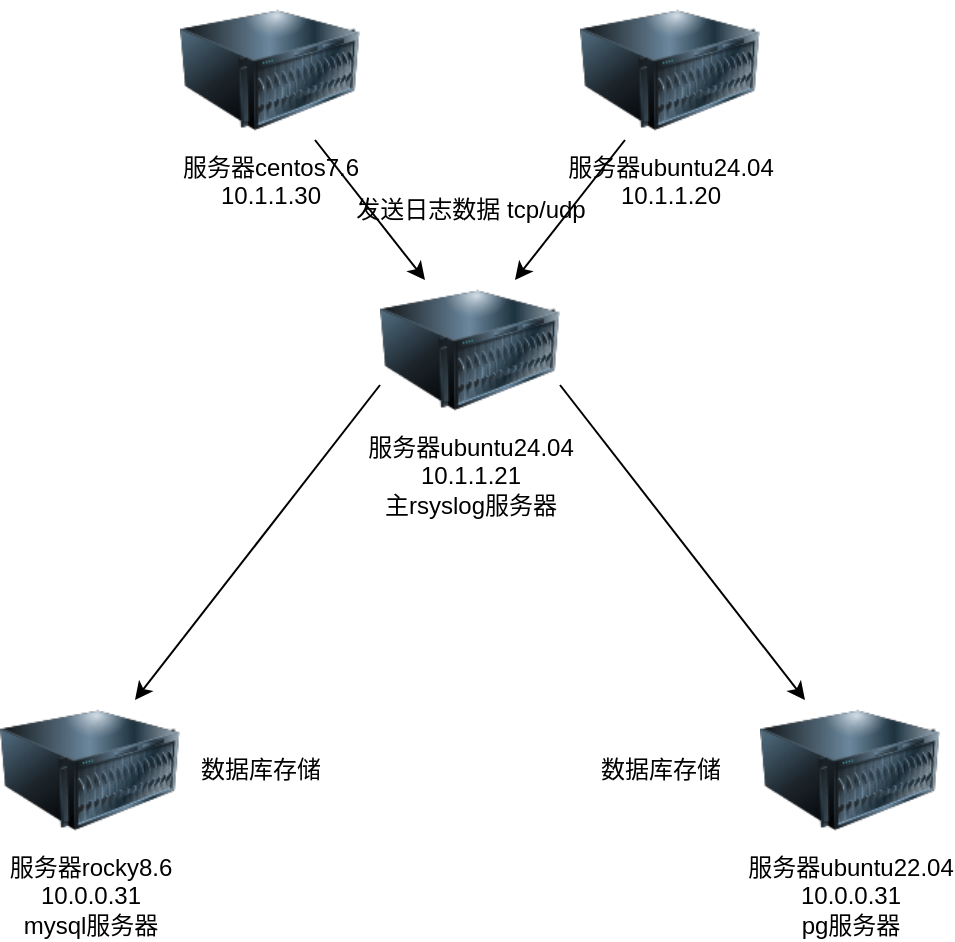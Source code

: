 <mxfile version="24.4.0" type="github">
  <diagram name="第 1 页" id="3GK4XjDo3rnSE49FeAwm">
    <mxGraphModel dx="943" dy="550" grid="1" gridSize="10" guides="1" tooltips="1" connect="1" arrows="1" fold="1" page="1" pageScale="1" pageWidth="827" pageHeight="1169" math="0" shadow="0">
      <root>
        <mxCell id="0" />
        <mxCell id="1" parent="0" />
        <mxCell id="2FWtVGp8L67Mfe2lLaM1-1" value="服务器ubuntu24.04&lt;br&gt;10.1.1.20" style="image;html=1;image=img/lib/clip_art/computers/Server_128x128.png" vertex="1" parent="1">
          <mxGeometry x="440" y="290" width="90" height="70" as="geometry" />
        </mxCell>
        <mxCell id="2FWtVGp8L67Mfe2lLaM1-2" value="服务器centos7.6&lt;br&gt;10.1.1.30" style="image;html=1;image=img/lib/clip_art/computers/Server_128x128.png" vertex="1" parent="1">
          <mxGeometry x="240" y="290" width="90" height="70" as="geometry" />
        </mxCell>
        <mxCell id="2FWtVGp8L67Mfe2lLaM1-3" value="服务器ubuntu24.04&lt;br&gt;10.1.1.21&lt;div&gt;主rsyslog服务器&lt;/div&gt;" style="image;html=1;image=img/lib/clip_art/computers/Server_128x128.png" vertex="1" parent="1">
          <mxGeometry x="340" y="430" width="90" height="70" as="geometry" />
        </mxCell>
        <mxCell id="2FWtVGp8L67Mfe2lLaM1-4" value="服务器rocky8.6&lt;br&gt;10.0.0.31&lt;div&gt;mysql服务器&lt;/div&gt;" style="image;html=1;image=img/lib/clip_art/computers/Server_128x128.png" vertex="1" parent="1">
          <mxGeometry x="150" y="640" width="90" height="70" as="geometry" />
        </mxCell>
        <mxCell id="2FWtVGp8L67Mfe2lLaM1-5" value="服务器ubuntu22.04&lt;br&gt;10.0.0.31&lt;div&gt;pg服务器&lt;/div&gt;" style="image;html=1;image=img/lib/clip_art/computers/Server_128x128.png" vertex="1" parent="1">
          <mxGeometry x="530" y="640" width="90" height="70" as="geometry" />
        </mxCell>
        <mxCell id="2FWtVGp8L67Mfe2lLaM1-6" value="" style="endArrow=classic;html=1;rounded=0;entryX=0.25;entryY=0;entryDx=0;entryDy=0;exitX=0.75;exitY=1;exitDx=0;exitDy=0;" edge="1" parent="1" source="2FWtVGp8L67Mfe2lLaM1-2" target="2FWtVGp8L67Mfe2lLaM1-3">
          <mxGeometry width="50" height="50" relative="1" as="geometry">
            <mxPoint x="360" y="560" as="sourcePoint" />
            <mxPoint x="410" y="510" as="targetPoint" />
          </mxGeometry>
        </mxCell>
        <mxCell id="2FWtVGp8L67Mfe2lLaM1-7" value="" style="endArrow=classic;html=1;rounded=0;entryX=0.75;entryY=0;entryDx=0;entryDy=0;exitX=0.25;exitY=1;exitDx=0;exitDy=0;" edge="1" parent="1" source="2FWtVGp8L67Mfe2lLaM1-1" target="2FWtVGp8L67Mfe2lLaM1-3">
          <mxGeometry width="50" height="50" relative="1" as="geometry">
            <mxPoint x="360" y="560" as="sourcePoint" />
            <mxPoint x="410" y="510" as="targetPoint" />
          </mxGeometry>
        </mxCell>
        <mxCell id="2FWtVGp8L67Mfe2lLaM1-8" value="发送日志数据 tcp/udp" style="text;html=1;align=center;verticalAlign=middle;resizable=0;points=[];autosize=1;strokeColor=none;fillColor=none;" vertex="1" parent="1">
          <mxGeometry x="315" y="380" width="140" height="30" as="geometry" />
        </mxCell>
        <mxCell id="2FWtVGp8L67Mfe2lLaM1-9" value="" style="endArrow=classic;html=1;rounded=0;entryX=0.25;entryY=0;entryDx=0;entryDy=0;exitX=1;exitY=0.75;exitDx=0;exitDy=0;" edge="1" parent="1" source="2FWtVGp8L67Mfe2lLaM1-3" target="2FWtVGp8L67Mfe2lLaM1-5">
          <mxGeometry width="50" height="50" relative="1" as="geometry">
            <mxPoint x="360" y="630" as="sourcePoint" />
            <mxPoint x="410" y="580" as="targetPoint" />
          </mxGeometry>
        </mxCell>
        <mxCell id="2FWtVGp8L67Mfe2lLaM1-10" value="" style="endArrow=classic;html=1;rounded=0;entryX=0.75;entryY=0;entryDx=0;entryDy=0;exitX=0;exitY=0.75;exitDx=0;exitDy=0;" edge="1" parent="1" source="2FWtVGp8L67Mfe2lLaM1-3" target="2FWtVGp8L67Mfe2lLaM1-4">
          <mxGeometry width="50" height="50" relative="1" as="geometry">
            <mxPoint x="360" y="630" as="sourcePoint" />
            <mxPoint x="410" y="580" as="targetPoint" />
          </mxGeometry>
        </mxCell>
        <mxCell id="2FWtVGp8L67Mfe2lLaM1-11" value="数据库存储" style="text;html=1;align=center;verticalAlign=middle;resizable=0;points=[];autosize=1;strokeColor=none;fillColor=none;" vertex="1" parent="1">
          <mxGeometry x="240" y="660" width="80" height="30" as="geometry" />
        </mxCell>
        <mxCell id="2FWtVGp8L67Mfe2lLaM1-12" value="数据库存储" style="text;html=1;align=center;verticalAlign=middle;resizable=0;points=[];autosize=1;strokeColor=none;fillColor=none;" vertex="1" parent="1">
          <mxGeometry x="440" y="660" width="80" height="30" as="geometry" />
        </mxCell>
      </root>
    </mxGraphModel>
  </diagram>
</mxfile>
